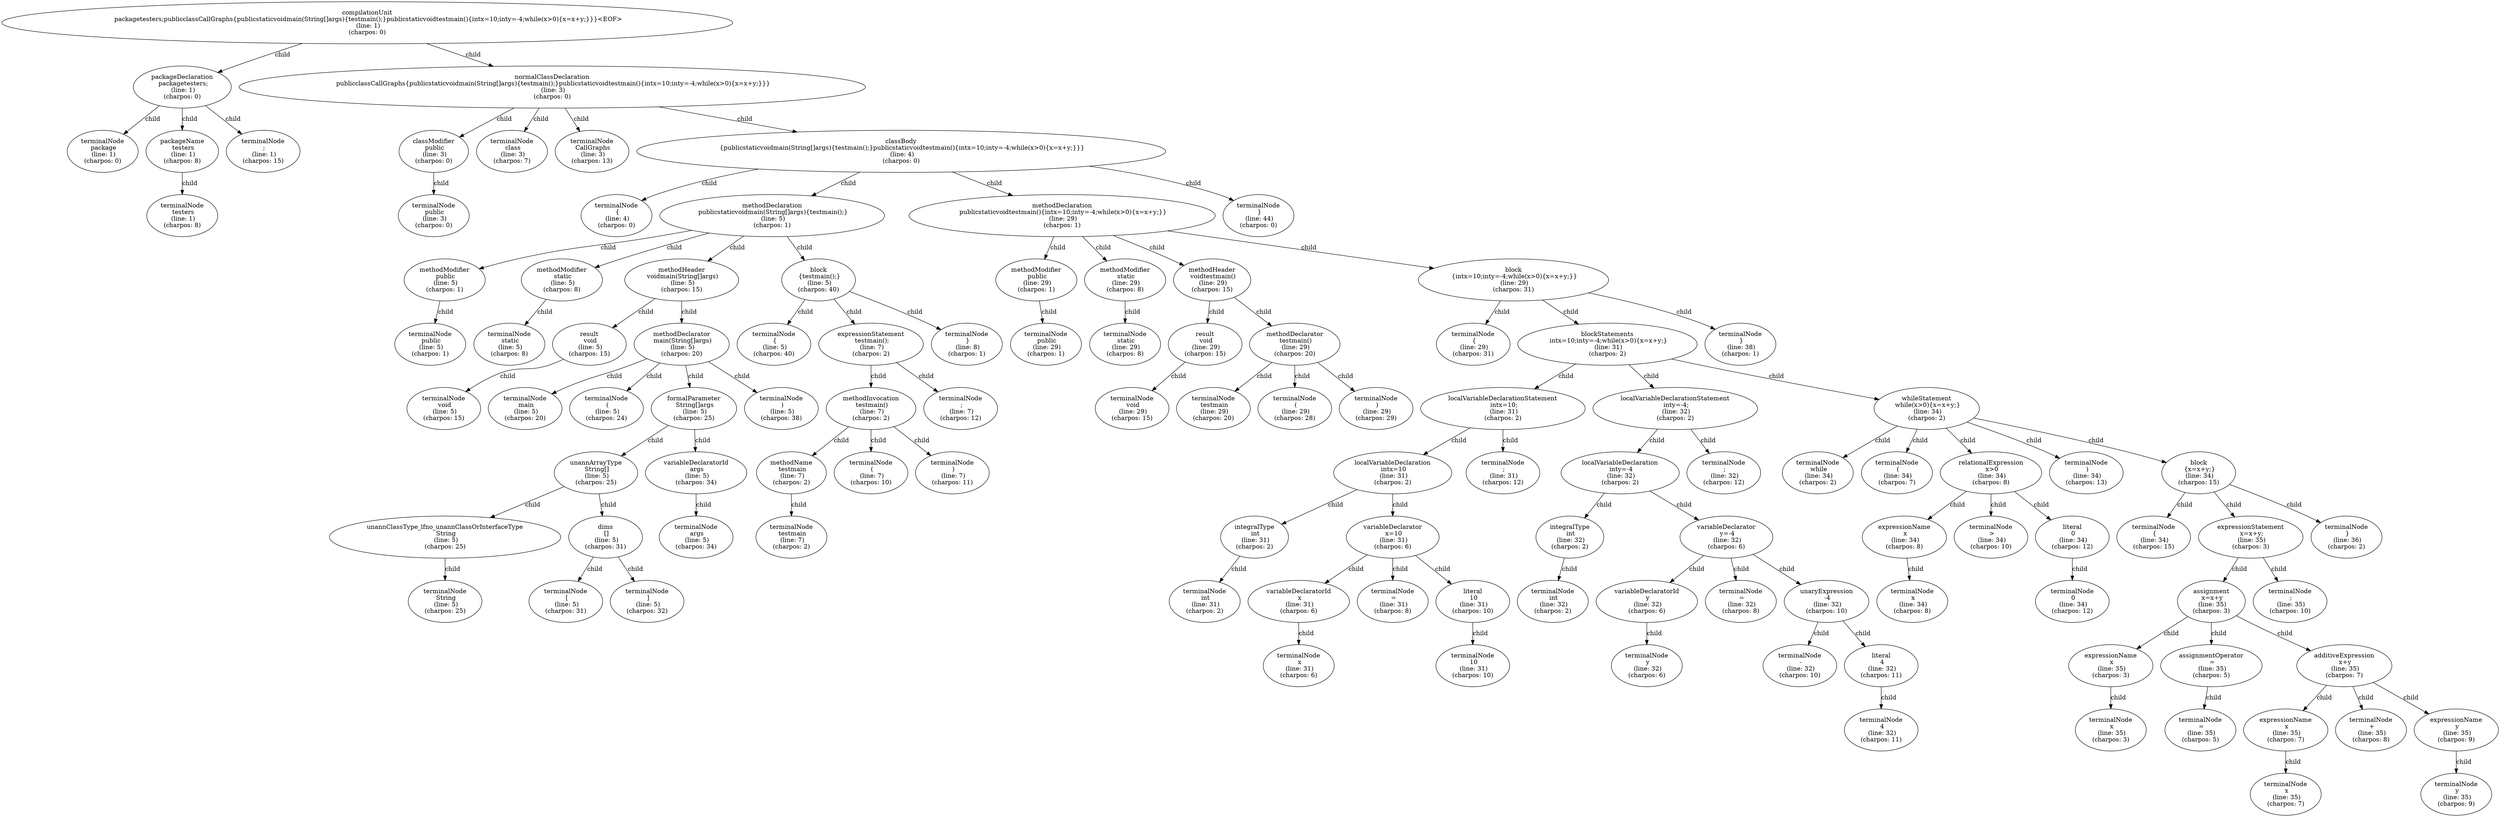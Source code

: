 digraph G {
100000[label="compilationUnit\n packagetesters;publicclassCallGraphs{publicstaticvoidmain(String[]args){testmain();}publicstaticvoidtestmain(){intx=10;inty=-4;while(x>0){x=x+y;}}}<EOF>\n (line: 1)\n (charpos: 0) "]
100011[label="packageDeclaration\n packagetesters;\n (line: 1)\n (charpos: 0) "]
100022[label="terminalNode\n package\n (line: 1)\n (charpos: 0) "]
100023[label="packageName\n testers\n (line: 1)\n (charpos: 8) "]
100034[label="terminalNode\n testers\n (line: 1)\n (charpos: 8) "]
100025[label="terminalNode\n ;\n (line: 1)\n (charpos: 15) "]
100016[label="normalClassDeclaration\n publicclassCallGraphs{publicstaticvoidmain(String[]args){testmain();}publicstaticvoidtestmain(){intx=10;inty=-4;while(x>0){x=x+y;}}}\n (line: 3)\n (charpos: 0) "]
100027[label="classModifier\n public\n (line: 3)\n (charpos: 0) "]
100038[label="terminalNode\n public\n (line: 3)\n (charpos: 0) "]
100029[label="terminalNode\n class\n (line: 3)\n (charpos: 7) "]
1000210[label="terminalNode\n CallGraphs\n (line: 3)\n (charpos: 13) "]
1000211[label="classBody\n {publicstaticvoidmain(String[]args){testmain();}publicstaticvoidtestmain(){intx=10;inty=-4;while(x>0){x=x+y;}}}\n (line: 4)\n (charpos: 0) "]
1000312[label="terminalNode\n {\n (line: 4)\n (charpos: 0) "]
1000313[label="methodDeclaration\n publicstaticvoidmain(String[]args){testmain();}\n (line: 5)\n (charpos: 1) "]
1000414[label="methodModifier\n public\n (line: 5)\n (charpos: 1) "]
1000515[label="terminalNode\n public\n (line: 5)\n (charpos: 1) "]
1000416[label="methodModifier\n static\n (line: 5)\n (charpos: 8) "]
1000517[label="terminalNode\n static\n (line: 5)\n (charpos: 8) "]
1000418[label="methodHeader\n voidmain(String[]args)\n (line: 5)\n (charpos: 15) "]
1000519[label="result\n void\n (line: 5)\n (charpos: 15) "]
1000620[label="terminalNode\n void\n (line: 5)\n (charpos: 15) "]
1000521[label="methodDeclarator\n main(String[]args)\n (line: 5)\n (charpos: 20) "]
1000622[label="terminalNode\n main\n (line: 5)\n (charpos: 20) "]
1000623[label="terminalNode\n (\n (line: 5)\n (charpos: 24) "]
1000624[label="formalParameter\n String[]args\n (line: 5)\n (charpos: 25) "]
1000725[label="unannArrayType\n String[]\n (line: 5)\n (charpos: 25) "]
1000826[label="unannClassType_lfno_unannClassOrInterfaceType\n String\n (line: 5)\n (charpos: 25) "]
1000927[label="terminalNode\n String\n (line: 5)\n (charpos: 25) "]
1000828[label="dims\n []\n (line: 5)\n (charpos: 31) "]
1000929[label="terminalNode\n [\n (line: 5)\n (charpos: 31) "]
1000930[label="terminalNode\n ]\n (line: 5)\n (charpos: 32) "]
1000731[label="variableDeclaratorId\n args\n (line: 5)\n (charpos: 34) "]
1000832[label="terminalNode\n args\n (line: 5)\n (charpos: 34) "]
1000633[label="terminalNode\n )\n (line: 5)\n (charpos: 38) "]
1000434[label="block\n {testmain();}\n (line: 5)\n (charpos: 40) "]
1000535[label="terminalNode\n {\n (line: 5)\n (charpos: 40) "]
1000536[label="expressionStatement\n testmain();\n (line: 7)\n (charpos: 2) "]
1000637[label="methodInvocation\n testmain()\n (line: 7)\n (charpos: 2) "]
1000738[label="methodName\n testmain\n (line: 7)\n (charpos: 2) "]
1000839[label="terminalNode\n testmain\n (line: 7)\n (charpos: 2) "]
1000740[label="terminalNode\n (\n (line: 7)\n (charpos: 10) "]
1000741[label="terminalNode\n )\n (line: 7)\n (charpos: 11) "]
1000642[label="terminalNode\n ;\n (line: 7)\n (charpos: 12) "]
1000543[label="terminalNode\n }\n (line: 8)\n (charpos: 1) "]
1000344[label="methodDeclaration\n publicstaticvoidtestmain(){intx=10;inty=-4;while(x>0){x=x+y;}}\n (line: 29)\n (charpos: 1) "]
1000445[label="methodModifier\n public\n (line: 29)\n (charpos: 1) "]
1000546[label="terminalNode\n public\n (line: 29)\n (charpos: 1) "]
1000447[label="methodModifier\n static\n (line: 29)\n (charpos: 8) "]
1000548[label="terminalNode\n static\n (line: 29)\n (charpos: 8) "]
1000449[label="methodHeader\n voidtestmain()\n (line: 29)\n (charpos: 15) "]
1000550[label="result\n void\n (line: 29)\n (charpos: 15) "]
1000651[label="terminalNode\n void\n (line: 29)\n (charpos: 15) "]
1000552[label="methodDeclarator\n testmain()\n (line: 29)\n (charpos: 20) "]
1000653[label="terminalNode\n testmain\n (line: 29)\n (charpos: 20) "]
1000654[label="terminalNode\n (\n (line: 29)\n (charpos: 28) "]
1000655[label="terminalNode\n )\n (line: 29)\n (charpos: 29) "]
1000456[label="block\n {intx=10;inty=-4;while(x>0){x=x+y;}}\n (line: 29)\n (charpos: 31) "]
1000557[label="terminalNode\n {\n (line: 29)\n (charpos: 31) "]
1000558[label="blockStatements\n intx=10;inty=-4;while(x>0){x=x+y;}\n (line: 31)\n (charpos: 2) "]
1000659[label="localVariableDeclarationStatement\n intx=10;\n (line: 31)\n (charpos: 2) "]
1000760[label="localVariableDeclaration\n intx=10\n (line: 31)\n (charpos: 2) "]
1000861[label="integralType\n int\n (line: 31)\n (charpos: 2) "]
1000962[label="terminalNode\n int\n (line: 31)\n (charpos: 2) "]
1000863[label="variableDeclarator\n x=10\n (line: 31)\n (charpos: 6) "]
1000964[label="variableDeclaratorId\n x\n (line: 31)\n (charpos: 6) "]
10001065[label="terminalNode\n x\n (line: 31)\n (charpos: 6) "]
1000966[label="terminalNode\n =\n (line: 31)\n (charpos: 8) "]
1000967[label="literal\n 10\n (line: 31)\n (charpos: 10) "]
10001068[label="terminalNode\n 10\n (line: 31)\n (charpos: 10) "]
1000769[label="terminalNode\n ;\n (line: 31)\n (charpos: 12) "]
1000670[label="localVariableDeclarationStatement\n inty=-4;\n (line: 32)\n (charpos: 2) "]
1000771[label="localVariableDeclaration\n inty=-4\n (line: 32)\n (charpos: 2) "]
1000872[label="integralType\n int\n (line: 32)\n (charpos: 2) "]
1000973[label="terminalNode\n int\n (line: 32)\n (charpos: 2) "]
1000874[label="variableDeclarator\n y=-4\n (line: 32)\n (charpos: 6) "]
1000975[label="variableDeclaratorId\n y\n (line: 32)\n (charpos: 6) "]
10001076[label="terminalNode\n y\n (line: 32)\n (charpos: 6) "]
1000977[label="terminalNode\n =\n (line: 32)\n (charpos: 8) "]
1000978[label="unaryExpression\n -4\n (line: 32)\n (charpos: 10) "]
10001079[label="terminalNode\n -\n (line: 32)\n (charpos: 10) "]
10001080[label="literal\n 4\n (line: 32)\n (charpos: 11) "]
10001181[label="terminalNode\n 4\n (line: 32)\n (charpos: 11) "]
1000782[label="terminalNode\n ;\n (line: 32)\n (charpos: 12) "]
1000683[label="whileStatement\n while(x>0){x=x+y;}\n (line: 34)\n (charpos: 2) "]
1000784[label="terminalNode\n while\n (line: 34)\n (charpos: 2) "]
1000785[label="terminalNode\n (\n (line: 34)\n (charpos: 7) "]
1000786[label="relationalExpression\n x>0\n (line: 34)\n (charpos: 8) "]
1000887[label="expressionName\n x\n (line: 34)\n (charpos: 8) "]
1000988[label="terminalNode\n x\n (line: 34)\n (charpos: 8) "]
1000889[label="terminalNode\n >\n (line: 34)\n (charpos: 10) "]
1000890[label="literal\n 0\n (line: 34)\n (charpos: 12) "]
1000991[label="terminalNode\n 0\n (line: 34)\n (charpos: 12) "]
1000792[label="terminalNode\n )\n (line: 34)\n (charpos: 13) "]
1000793[label="block\n {x=x+y;}\n (line: 34)\n (charpos: 15) "]
1000894[label="terminalNode\n {\n (line: 34)\n (charpos: 15) "]
1000895[label="expressionStatement\n x=x+y;\n (line: 35)\n (charpos: 3) "]
1000996[label="assignment\n x=x+y\n (line: 35)\n (charpos: 3) "]
10001097[label="expressionName\n x\n (line: 35)\n (charpos: 3) "]
10001198[label="terminalNode\n x\n (line: 35)\n (charpos: 3) "]
10001099[label="assignmentOperator\n =\n (line: 35)\n (charpos: 5) "]
100011100[label="terminalNode\n =\n (line: 35)\n (charpos: 5) "]
100010101[label="additiveExpression\n x+y\n (line: 35)\n (charpos: 7) "]
100011102[label="expressionName\n x\n (line: 35)\n (charpos: 7) "]
100012103[label="terminalNode\n x\n (line: 35)\n (charpos: 7) "]
100011104[label="terminalNode\n +\n (line: 35)\n (charpos: 8) "]
100011105[label="expressionName\n y\n (line: 35)\n (charpos: 9) "]
100012106[label="terminalNode\n y\n (line: 35)\n (charpos: 9) "]
10009107[label="terminalNode\n ;\n (line: 35)\n (charpos: 10) "]
10008108[label="terminalNode\n }\n (line: 36)\n (charpos: 2) "]
10005109[label="terminalNode\n }\n (line: 38)\n (charpos: 1) "]
10003110[label="terminalNode\n }\n (line: 44)\n (charpos: 0) "]
100000->100011 [label="child"]
100011->100022 [label="child"]
100011->100023 [label="child"]
100023->100034 [label="child"]
100011->100025 [label="child"]
100000->100016 [label="child"]
100016->100027 [label="child"]
100027->100038 [label="child"]
100016->100029 [label="child"]
100016->1000210 [label="child"]
100016->1000211 [label="child"]
1000211->1000312 [label="child"]
1000211->1000313 [label="child"]
1000313->1000414 [label="child"]
1000414->1000515 [label="child"]
1000313->1000416 [label="child"]
1000416->1000517 [label="child"]
1000313->1000418 [label="child"]
1000418->1000519 [label="child"]
1000519->1000620 [label="child"]
1000418->1000521 [label="child"]
1000521->1000622 [label="child"]
1000521->1000623 [label="child"]
1000521->1000624 [label="child"]
1000624->1000725 [label="child"]
1000725->1000826 [label="child"]
1000826->1000927 [label="child"]
1000725->1000828 [label="child"]
1000828->1000929 [label="child"]
1000828->1000930 [label="child"]
1000624->1000731 [label="child"]
1000731->1000832 [label="child"]
1000521->1000633 [label="child"]
1000313->1000434 [label="child"]
1000434->1000535 [label="child"]
1000434->1000536 [label="child"]
1000536->1000637 [label="child"]
1000637->1000738 [label="child"]
1000738->1000839 [label="child"]
1000637->1000740 [label="child"]
1000637->1000741 [label="child"]
1000536->1000642 [label="child"]
1000434->1000543 [label="child"]
1000211->1000344 [label="child"]
1000344->1000445 [label="child"]
1000445->1000546 [label="child"]
1000344->1000447 [label="child"]
1000447->1000548 [label="child"]
1000344->1000449 [label="child"]
1000449->1000550 [label="child"]
1000550->1000651 [label="child"]
1000449->1000552 [label="child"]
1000552->1000653 [label="child"]
1000552->1000654 [label="child"]
1000552->1000655 [label="child"]
1000344->1000456 [label="child"]
1000456->1000557 [label="child"]
1000456->1000558 [label="child"]
1000558->1000659 [label="child"]
1000659->1000760 [label="child"]
1000760->1000861 [label="child"]
1000861->1000962 [label="child"]
1000760->1000863 [label="child"]
1000863->1000964 [label="child"]
1000964->10001065 [label="child"]
1000863->1000966 [label="child"]
1000863->1000967 [label="child"]
1000967->10001068 [label="child"]
1000659->1000769 [label="child"]
1000558->1000670 [label="child"]
1000670->1000771 [label="child"]
1000771->1000872 [label="child"]
1000872->1000973 [label="child"]
1000771->1000874 [label="child"]
1000874->1000975 [label="child"]
1000975->10001076 [label="child"]
1000874->1000977 [label="child"]
1000874->1000978 [label="child"]
1000978->10001079 [label="child"]
1000978->10001080 [label="child"]
10001080->10001181 [label="child"]
1000670->1000782 [label="child"]
1000558->1000683 [label="child"]
1000683->1000784 [label="child"]
1000683->1000785 [label="child"]
1000683->1000786 [label="child"]
1000786->1000887 [label="child"]
1000887->1000988 [label="child"]
1000786->1000889 [label="child"]
1000786->1000890 [label="child"]
1000890->1000991 [label="child"]
1000683->1000792 [label="child"]
1000683->1000793 [label="child"]
1000793->1000894 [label="child"]
1000793->1000895 [label="child"]
1000895->1000996 [label="child"]
1000996->10001097 [label="child"]
10001097->10001198 [label="child"]
1000996->10001099 [label="child"]
10001099->100011100 [label="child"]
1000996->100010101 [label="child"]
100010101->100011102 [label="child"]
100011102->100012103 [label="child"]
100010101->100011104 [label="child"]
100010101->100011105 [label="child"]
100011105->100012106 [label="child"]
1000895->10009107 [label="child"]
1000793->10008108 [label="child"]
1000456->10005109 [label="child"]
1000211->10003110 [label="child"]
}
